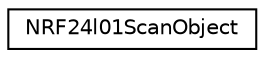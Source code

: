 digraph "Graphical Class Hierarchy"
{
 // LATEX_PDF_SIZE
  edge [fontname="Helvetica",fontsize="10",labelfontname="Helvetica",labelfontsize="10"];
  node [fontname="Helvetica",fontsize="10",shape=record];
  rankdir="LR";
  Node0 [label="NRF24l01ScanObject",height=0.2,width=0.4,color="black", fillcolor="white", style="filled",URL="$class_n_r_f24l01_scan_object.html",tooltip="Class to save the Values while scanning with the nrf24l01 module."];
}
